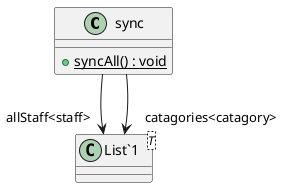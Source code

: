 @startuml
class sync {
    + {static} syncAll() : void
}
class "List`1"<T> {
}
sync --> "allStaff<staff>" "List`1"
sync --> "catagories<catagory>" "List`1"
@enduml
